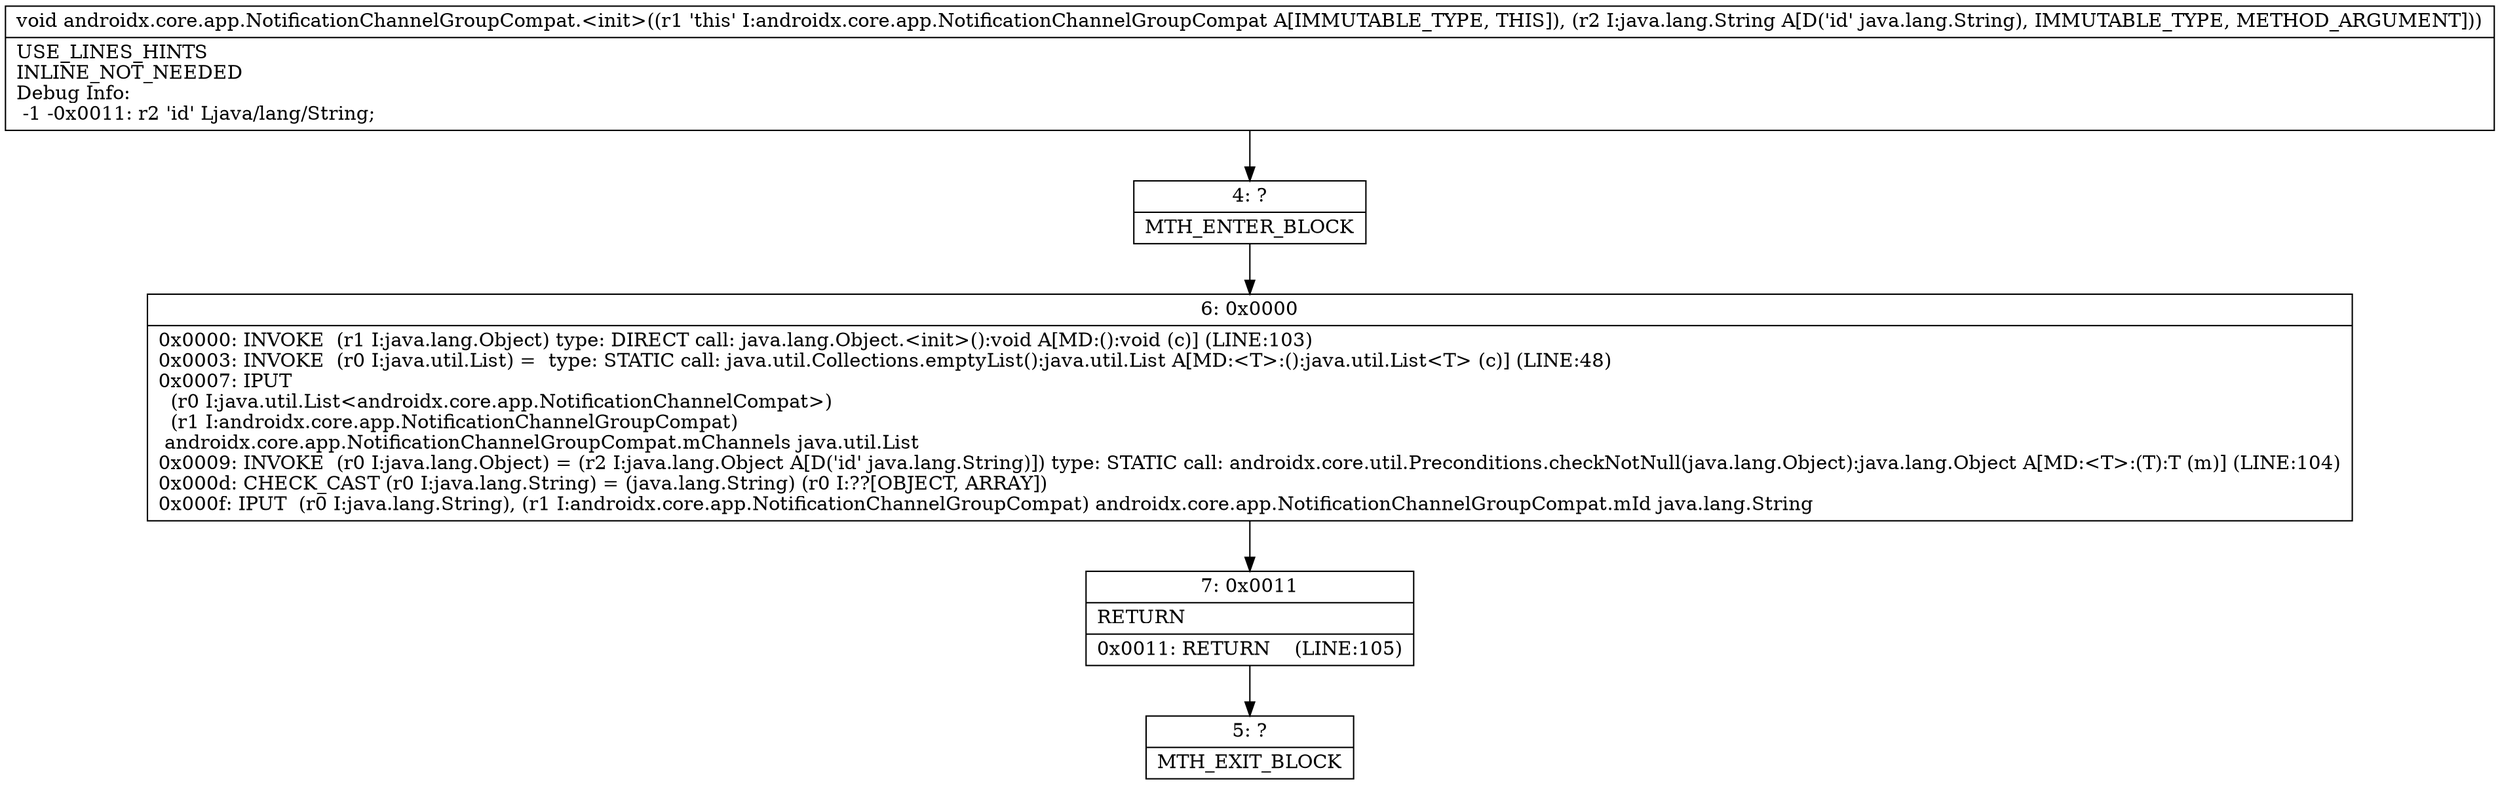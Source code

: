 digraph "CFG forandroidx.core.app.NotificationChannelGroupCompat.\<init\>(Ljava\/lang\/String;)V" {
Node_4 [shape=record,label="{4\:\ ?|MTH_ENTER_BLOCK\l}"];
Node_6 [shape=record,label="{6\:\ 0x0000|0x0000: INVOKE  (r1 I:java.lang.Object) type: DIRECT call: java.lang.Object.\<init\>():void A[MD:():void (c)] (LINE:103)\l0x0003: INVOKE  (r0 I:java.util.List) =  type: STATIC call: java.util.Collections.emptyList():java.util.List A[MD:\<T\>:():java.util.List\<T\> (c)] (LINE:48)\l0x0007: IPUT  \l  (r0 I:java.util.List\<androidx.core.app.NotificationChannelCompat\>)\l  (r1 I:androidx.core.app.NotificationChannelGroupCompat)\l androidx.core.app.NotificationChannelGroupCompat.mChannels java.util.List \l0x0009: INVOKE  (r0 I:java.lang.Object) = (r2 I:java.lang.Object A[D('id' java.lang.String)]) type: STATIC call: androidx.core.util.Preconditions.checkNotNull(java.lang.Object):java.lang.Object A[MD:\<T\>:(T):T (m)] (LINE:104)\l0x000d: CHECK_CAST (r0 I:java.lang.String) = (java.lang.String) (r0 I:??[OBJECT, ARRAY]) \l0x000f: IPUT  (r0 I:java.lang.String), (r1 I:androidx.core.app.NotificationChannelGroupCompat) androidx.core.app.NotificationChannelGroupCompat.mId java.lang.String \l}"];
Node_7 [shape=record,label="{7\:\ 0x0011|RETURN\l|0x0011: RETURN    (LINE:105)\l}"];
Node_5 [shape=record,label="{5\:\ ?|MTH_EXIT_BLOCK\l}"];
MethodNode[shape=record,label="{void androidx.core.app.NotificationChannelGroupCompat.\<init\>((r1 'this' I:androidx.core.app.NotificationChannelGroupCompat A[IMMUTABLE_TYPE, THIS]), (r2 I:java.lang.String A[D('id' java.lang.String), IMMUTABLE_TYPE, METHOD_ARGUMENT]))  | USE_LINES_HINTS\lINLINE_NOT_NEEDED\lDebug Info:\l  \-1 \-0x0011: r2 'id' Ljava\/lang\/String;\l}"];
MethodNode -> Node_4;Node_4 -> Node_6;
Node_6 -> Node_7;
Node_7 -> Node_5;
}

